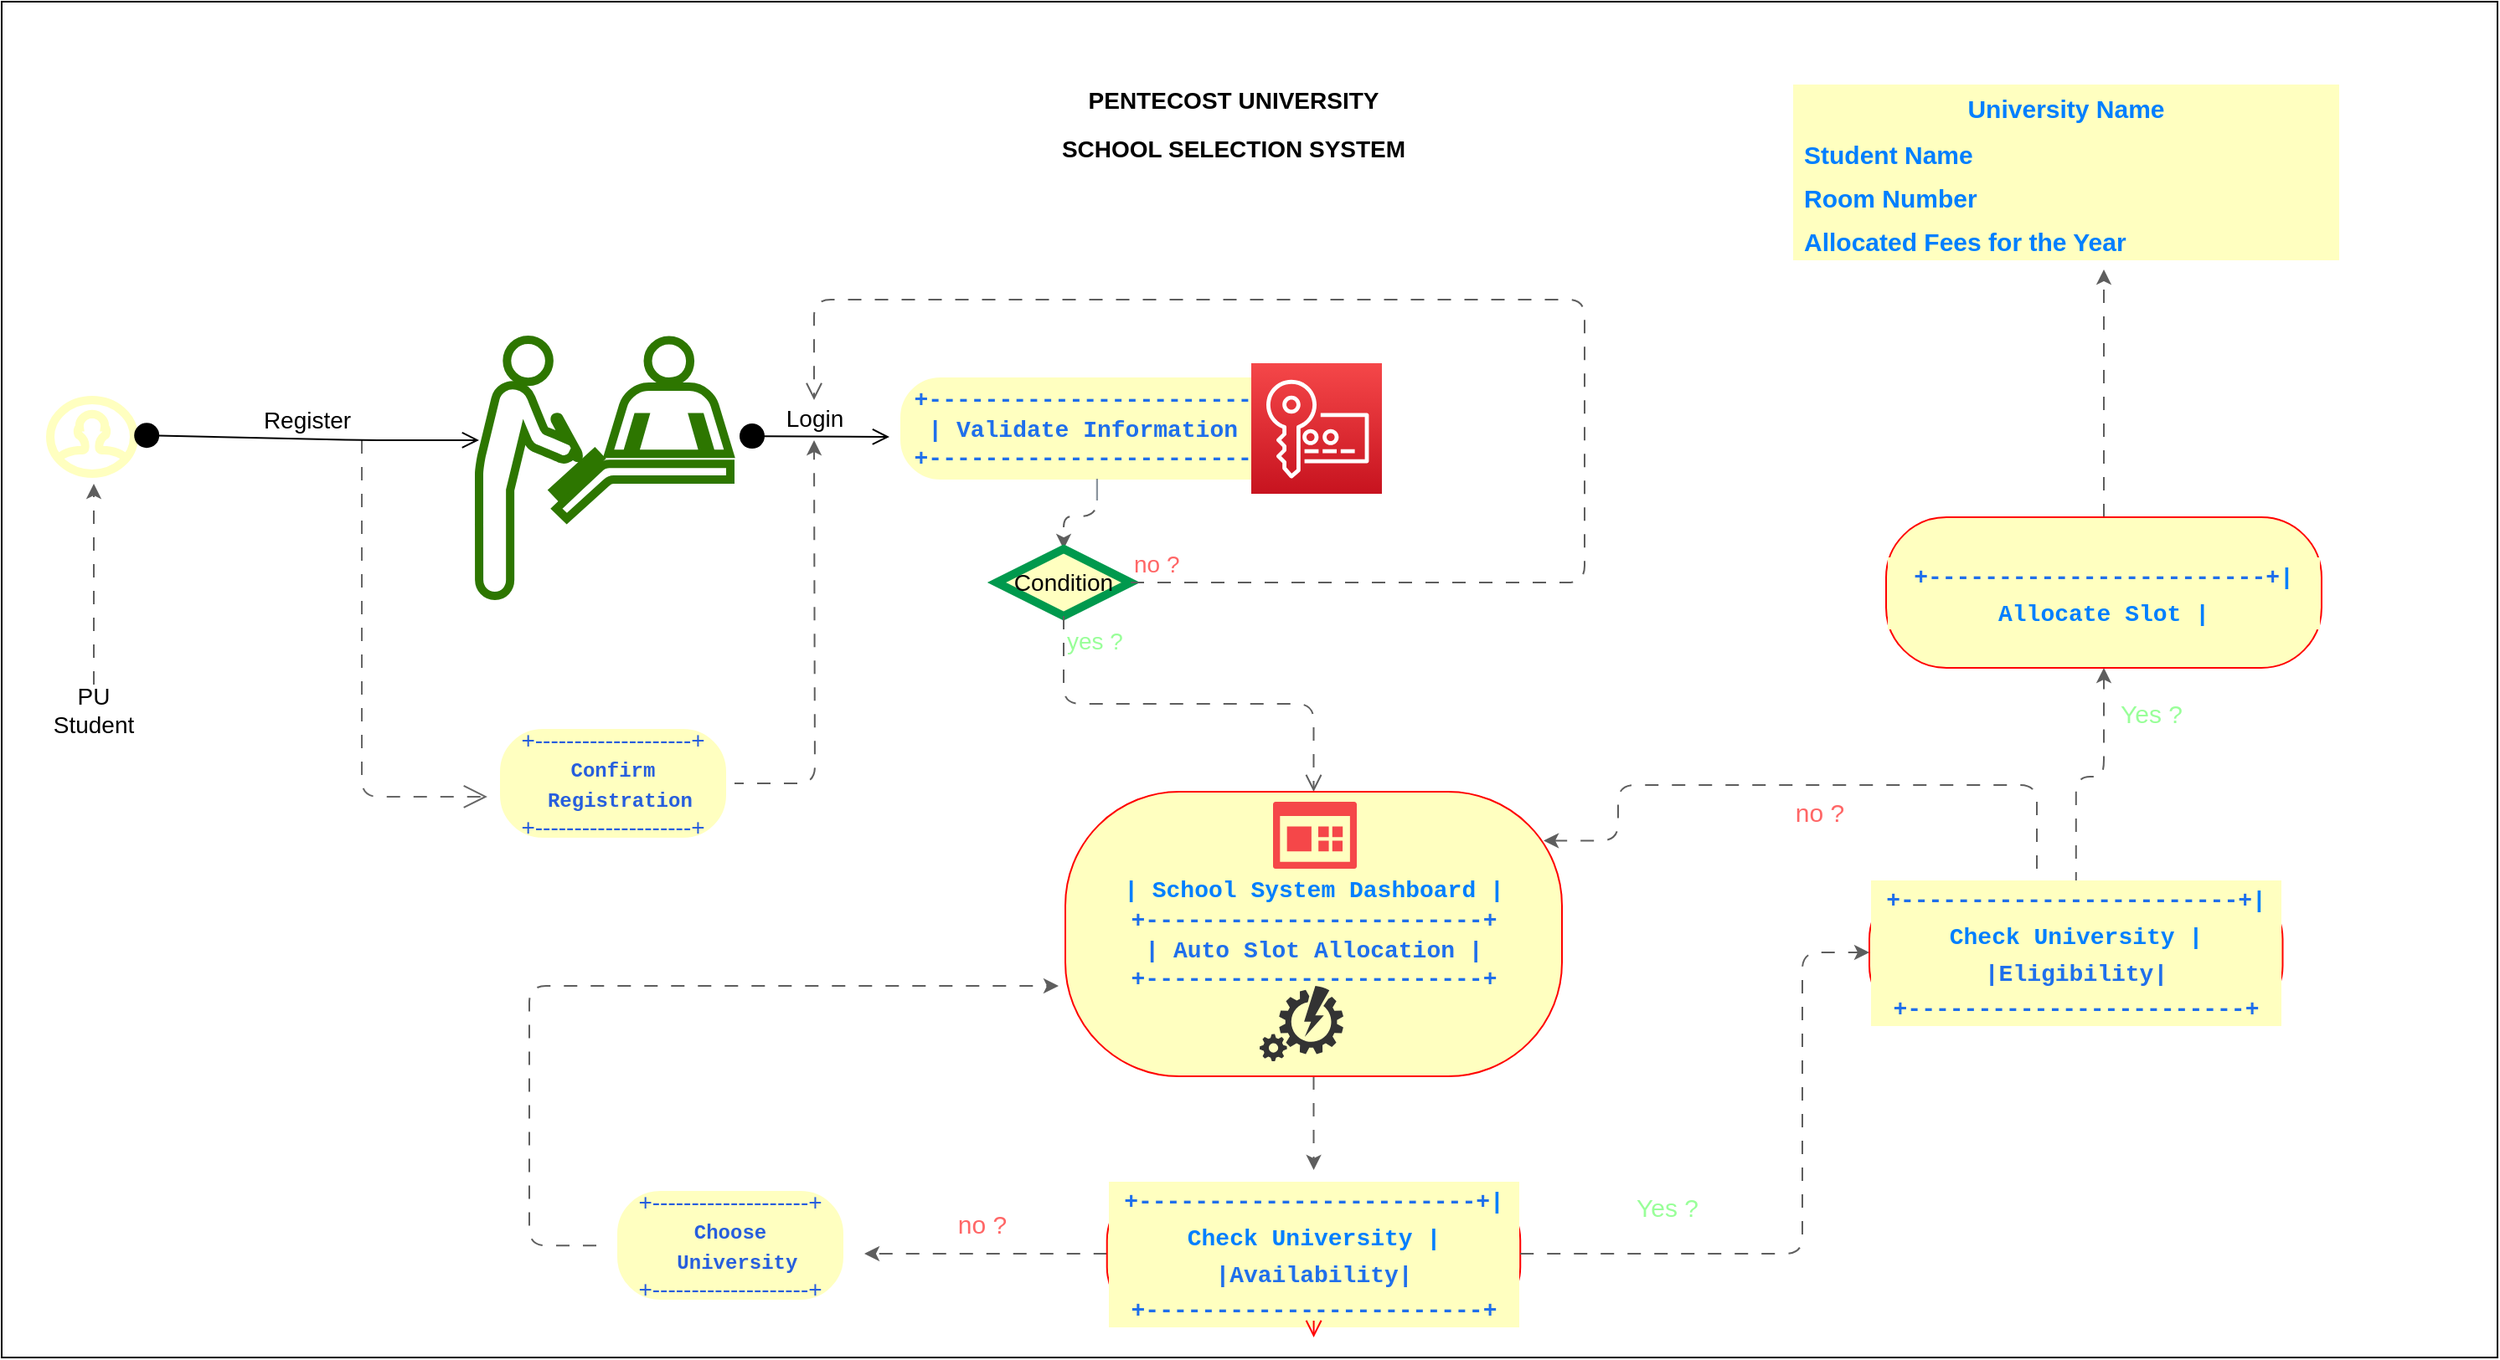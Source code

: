 <mxfile>
    <diagram id="sklqcD0-BnL8TySdGc_m" name="Page-1">
        <mxGraphModel dx="1386" dy="733" grid="1" gridSize="10" guides="1" tooltips="1" connect="1" arrows="1" fold="1" page="1" pageScale="1" pageWidth="1920" pageHeight="1200" math="0" shadow="0">
            <root>
                <mxCell id="0"/>
                <mxCell id="1" style="" parent="0"/>
                <mxCell id="49" value="" style="endArrow=open;endFill=1;endSize=12;html=1;strokeColor=#666666;fontSize=12;fontColor=#275edd;dashed=1;dashPattern=8 8;entryX=-0.036;entryY=0.614;entryDx=0;entryDy=0;entryPerimeter=0;" parent="1" target="43" edge="1">
                    <mxGeometry width="160" relative="1" as="geometry">
                        <mxPoint x="435" y="412" as="sourcePoint"/>
                        <mxPoint x="435" y="582" as="targetPoint"/>
                        <Array as="points">
                            <mxPoint x="435" y="532"/>
                            <mxPoint x="435" y="625"/>
                        </Array>
                    </mxGeometry>
                </mxCell>
                <mxCell id="2" value="" style="html=1;verticalLabelPosition=bottom;align=center;labelBackgroundColor=#ffffff;verticalAlign=top;strokeWidth=5;strokeColor=#FFFFC0;shadow=0;dashed=0;shape=mxgraph.ios7.icons.user;" parent="1" vertex="1">
                    <mxGeometry x="249" y="388" width="50" height="44" as="geometry"/>
                </mxCell>
                <mxCell id="dS1X3YJwwDeshKh_qRhF-102" style="edgeStyle=orthogonalEdgeStyle;html=1;dashed=1;dashPattern=8 8;strokeColor=#5E5E5E;fontSize=15;fontColor=#FF6666;" parent="1" source="7" edge="1">
                    <mxGeometry relative="1" as="geometry">
                        <mxPoint x="275" y="438" as="targetPoint"/>
                    </mxGeometry>
                </mxCell>
                <mxCell id="7" value="PU Student&lt;br&gt;" style="text;html=1;strokeColor=none;fillColor=none;align=center;verticalAlign=middle;whiteSpace=wrap;rounded=0;strokeWidth=5;fontSize=14;" parent="1" vertex="1">
                    <mxGeometry x="245" y="558" width="60" height="30" as="geometry"/>
                </mxCell>
                <mxCell id="8" value="" style="shape=mxgraph.signs.healthcare.registration;html=1;pointerEvents=1;fillColor=none;strokeColor=#2D7600;verticalLabelPosition=bottom;verticalAlign=top;align=center;strokeWidth=5;fontSize=14;fontColor=#ffffff;" parent="1" vertex="1">
                    <mxGeometry x="505" y="352" width="150" height="153" as="geometry"/>
                </mxCell>
                <mxCell id="11" value="Register" style="html=1;verticalAlign=bottom;startArrow=circle;startFill=1;endArrow=open;startSize=6;endSize=8;fontSize=14;entryX=0;entryY=0.392;entryDx=0;entryDy=0;entryPerimeter=0;exitX=0.992;exitY=0.476;exitDx=0;exitDy=0;exitPerimeter=0;" parent="1" source="2" target="8" edge="1">
                    <mxGeometry width="80" relative="1" as="geometry">
                        <mxPoint x="368" y="412" as="sourcePoint"/>
                        <mxPoint x="448" y="412" as="targetPoint"/>
                        <Array as="points">
                            <mxPoint x="435" y="412"/>
                        </Array>
                    </mxGeometry>
                </mxCell>
                <mxCell id="dS1X3YJwwDeshKh_qRhF-88" style="edgeStyle=orthogonalEdgeStyle;html=1;dashed=1;dashPattern=8 8;strokeColor=#5E5E5E;fontSize=15;fontColor=#FF6666;" parent="1" source="15" target="17" edge="1">
                    <mxGeometry relative="1" as="geometry"/>
                </mxCell>
                <mxCell id="15" value="&lt;span style=&quot;box-sizing: border-box; color: rgb(31, 111, 235); font-weight: 700; font-family: SFMono-Regular, Menlo, Monaco, Consolas, &amp;quot;Liberation Mono&amp;quot;, &amp;quot;Courier New&amp;quot;, monospace; text-align: left;&quot; class=&quot;hljs-section&quot;&gt;&lt;br&gt;+------------------------+&lt;/span&gt;&lt;span style=&quot;color: rgb(201, 209, 217); font-family: SFMono-Regular, Menlo, Monaco, Consolas, &amp;quot;Liberation Mono&amp;quot;, &amp;quot;Courier New&amp;quot;, monospace; text-align: left; background-color: rgb(33, 34, 36);&quot;&gt;&lt;br&gt;&lt;/span&gt;&lt;span style=&quot;box-sizing: border-box; font-weight: 700; font-family: SFMono-Regular, Menlo, Monaco, Consolas, &amp;quot;Liberation Mono&amp;quot;, &amp;quot;Courier New&amp;quot;, monospace; text-align: left;&quot; class=&quot;hljs-section&quot;&gt;&lt;font color=&quot;#1f6feb&quot;&gt;|   Validate Information |&lt;br&gt;+------------------------+&lt;/font&gt;&lt;/span&gt;&lt;span style=&quot;color: rgb(201, 209, 217); font-family: SFMono-Regular, Menlo, Monaco, Consolas, &amp;quot;Liberation Mono&amp;quot;, &amp;quot;Courier New&amp;quot;, monospace; text-align: left; background-color: rgb(33, 34, 36);&quot;&gt;&lt;br&gt;&lt;/span&gt;&lt;span style=&quot;box-sizing: border-box; color: rgb(139, 148, 158); font-family: SFMono-Regular, Menlo, Monaco, Consolas, &amp;quot;Liberation Mono&amp;quot;, &amp;quot;Courier New&amp;quot;, monospace; text-align: left;&quot; class=&quot;hljs-code&quot;&gt;          |&lt;/span&gt;" style="rounded=1;whiteSpace=wrap;html=1;arcSize=40;fontColor=#000000;fillColor=#ffffc0;strokeColor=#FFFFFF;strokeWidth=5;fontSize=14;" parent="1" vertex="1">
                    <mxGeometry x="754" y="372" width="240" height="66" as="geometry"/>
                </mxCell>
                <mxCell id="17" value="Condition" style="rhombus;whiteSpace=wrap;html=1;fillColor=#ffffc0;strokeColor=#00994D;strokeWidth=5;fontSize=14;" parent="1" vertex="1">
                    <mxGeometry x="814" y="477" width="80" height="40" as="geometry"/>
                </mxCell>
                <mxCell id="18" value="&lt;font color=&quot;#ff6666&quot;&gt;no ?&lt;/font&gt;" style="edgeStyle=orthogonalEdgeStyle;html=1;align=left;verticalAlign=bottom;endArrow=open;endSize=8;strokeColor=#5E5E5E;fontSize=14;fillColor=#a20025;dashed=1;dashPattern=8 8;" parent="1" source="17" edge="1">
                    <mxGeometry x="-1" relative="1" as="geometry">
                        <mxPoint x="705" y="388" as="targetPoint"/>
                        <Array as="points">
                            <mxPoint x="1165" y="497"/>
                            <mxPoint x="1165" y="328"/>
                            <mxPoint x="705" y="328"/>
                        </Array>
                    </mxGeometry>
                </mxCell>
                <mxCell id="19" value="&lt;font color=&quot;#99ff99&quot;&gt;yes ?&lt;br&gt;&lt;/font&gt;" style="edgeStyle=orthogonalEdgeStyle;html=1;align=left;verticalAlign=top;endArrow=open;endSize=8;strokeColor=#5E5E5E;fontSize=14;dashed=1;dashPattern=8 8;" parent="1" source="17" target="38" edge="1">
                    <mxGeometry x="-1" relative="1" as="geometry">
                        <mxPoint x="854" y="577" as="targetPoint"/>
                    </mxGeometry>
                </mxCell>
                <mxCell id="21" value="Login" style="html=1;verticalAlign=bottom;startArrow=circle;startFill=1;endArrow=open;startSize=6;endSize=8;fontSize=14;" parent="1" edge="1">
                    <mxGeometry width="80" relative="1" as="geometry">
                        <mxPoint x="660" y="409.5" as="sourcePoint"/>
                        <mxPoint x="750" y="410" as="targetPoint"/>
                    </mxGeometry>
                </mxCell>
                <mxCell id="22" value="&lt;span style=&quot;font-size: 14px;&quot;&gt;PENTECOST UNIVERSITY&lt;/span&gt;&lt;br style=&quot;font-size: 14px;&quot;&gt;&lt;span style=&quot;font-size: 14px;&quot;&gt;SCHOOL SELECTION SYSTEM&lt;/span&gt;" style="text;strokeColor=none;fillColor=none;html=1;fontSize=24;fontStyle=1;verticalAlign=middle;align=center;dashed=1;strokeWidth=5;" parent="1" vertex="1">
                    <mxGeometry x="810" y="180" width="290" height="80" as="geometry"/>
                </mxCell>
                <mxCell id="dS1X3YJwwDeshKh_qRhF-64" style="edgeStyle=orthogonalEdgeStyle;html=1;dashed=1;dashPattern=8 8;strokeColor=#5E5E5E;fontSize=18;fontColor=#FFFFFF;" parent="1" source="38" edge="1">
                    <mxGeometry relative="1" as="geometry">
                        <mxPoint x="1003.294" y="848" as="targetPoint"/>
                    </mxGeometry>
                </mxCell>
                <mxCell id="38" value="&lt;span style=&quot;box-sizing: border-box; color: rgb(31, 111, 235); font-weight: 700; font-family: SFMono-Regular, Menlo, Monaco, Consolas, &amp;quot;Liberation Mono&amp;quot;, &amp;quot;Courier New&amp;quot;, monospace; text-align: left;&quot; class=&quot;hljs-section&quot;&gt;&lt;b style=&quot;color: rgb(0, 0, 0);&quot;&gt;&lt;font color=&quot;#007fff&quot;&gt;| School System Dashboard |&lt;br&gt;&lt;/font&gt;&lt;/b&gt;+------------------------+&lt;/span&gt;&lt;span style=&quot;font-family: SFMono-Regular, Menlo, Monaco, Consolas, &amp;quot;Liberation Mono&amp;quot;, &amp;quot;Courier New&amp;quot;, monospace; text-align: left;&quot;&gt;&lt;br&gt;&lt;/span&gt;&lt;span style=&quot;box-sizing: border-box; color: rgb(31, 111, 235); font-weight: 700; font-family: SFMono-Regular, Menlo, Monaco, Consolas, &amp;quot;Liberation Mono&amp;quot;, &amp;quot;Courier New&amp;quot;, monospace; text-align: left;&quot; class=&quot;hljs-section&quot;&gt;| Auto Slot Allocation      |&lt;br&gt;+------------------------+&lt;/span&gt;" style="rounded=1;whiteSpace=wrap;html=1;arcSize=40;fontColor=#000000;fillColor=#FFFFC0;strokeColor=#ff0000;strokeWidth=1;fontSize=14;movable=1;resizable=1;rotatable=1;deletable=1;editable=1;connectable=1;" parent="1" vertex="1">
                    <mxGeometry x="855" y="622" width="296.5" height="170" as="geometry"/>
                </mxCell>
                <mxCell id="52" style="edgeStyle=orthogonalEdgeStyle;html=1;dashed=1;dashPattern=8 8;strokeColor=#5E5E5E;fontSize=12;fontColor=#275edd;" parent="1" source="43" edge="1">
                    <mxGeometry relative="1" as="geometry">
                        <mxPoint x="705" y="412" as="targetPoint"/>
                    </mxGeometry>
                </mxCell>
                <mxCell id="43" value="&lt;font color=&quot;#275edd&quot;&gt;+--------------------+&lt;br&gt;&lt;font style=&quot;font-family: SFMono-Regular, Menlo, Monaco, Consolas, &amp;quot;Liberation Mono&amp;quot;, &amp;quot;Courier New&amp;quot;, monospace; font-weight: 700; text-align: left; font-size: 12px;&quot;&gt;Confirm&lt;br&gt;&amp;nbsp; Registration&lt;/font&gt;&lt;span style=&quot;font-family: SFMono-Regular, Menlo, Monaco, Consolas, &amp;quot;Liberation Mono&amp;quot;, &amp;quot;Courier New&amp;quot;, monospace; font-weight: 700; text-align: left; font-size: 10px;&quot;&gt;&amp;nbsp;&lt;/span&gt;&lt;br&gt;+--------------------+&lt;/font&gt;" style="rounded=1;whiteSpace=wrap;html=1;arcSize=40;fontColor=#000000;fillColor=#ffffc0;strokeColor=#FFFFFF;strokeWidth=5;fontSize=14;" parent="1" vertex="1">
                    <mxGeometry x="515" y="582" width="140" height="70" as="geometry"/>
                </mxCell>
                <mxCell id="dS1X3YJwwDeshKh_qRhF-74" style="edgeStyle=orthogonalEdgeStyle;html=1;dashed=1;dashPattern=8 8;strokeColor=#5E5E5E;fontSize=18;fontColor=#FFFFC0;" parent="1" source="dS1X3YJwwDeshKh_qRhF-65" edge="1">
                    <mxGeometry relative="1" as="geometry">
                        <mxPoint x="735" y="898" as="targetPoint"/>
                    </mxGeometry>
                </mxCell>
                <mxCell id="dS1X3YJwwDeshKh_qRhF-65" value="&lt;span style=&quot;color: rgb(31, 111, 235); font-family: SFMono-Regular, Menlo, Monaco, Consolas, &amp;quot;Liberation Mono&amp;quot;, &amp;quot;Courier New&amp;quot;, monospace; font-size: 14px; font-weight: 700; text-align: left;&quot;&gt;+------------------------+&lt;/span&gt;&lt;span style=&quot;font-size: 14px; background-color: rgb(42, 37, 47); font-family: SFMono-Regular, Menlo, Monaco, Consolas, &amp;quot;Liberation Mono&amp;quot;, &amp;quot;Courier New&amp;quot;, monospace; text-align: left;&quot;&gt;&lt;span style=&quot;background-color: rgb(255, 255, 192);&quot;&gt;&lt;b&gt;&lt;font color=&quot;#007fff&quot;&gt;| Check University |&lt;br&gt;&lt;/font&gt;&lt;/b&gt;&lt;/span&gt;&lt;/span&gt;&lt;span style=&quot;font-size: 14px; box-sizing: border-box; color: rgb(31, 111, 235); font-weight: 700; font-family: SFMono-Regular, Menlo, Monaco, Consolas, &amp;quot;Liberation Mono&amp;quot;, &amp;quot;Courier New&amp;quot;, monospace; text-align: left;&quot; class=&quot;hljs-section&quot;&gt;&lt;span style=&quot;background-color: rgb(255, 255, 192);&quot;&gt;|Availability|&lt;br&gt;+------------------------+&lt;/span&gt;&lt;/span&gt;" style="rounded=1;whiteSpace=wrap;html=1;arcSize=40;fontColor=#000000;fillColor=#ffffc0;strokeColor=#ff0000;labelBackgroundColor=#FFFFC0;strokeWidth=1;fontSize=18;" parent="1" vertex="1">
                    <mxGeometry x="879.87" y="858" width="246.75" height="80" as="geometry"/>
                </mxCell>
                <mxCell id="dS1X3YJwwDeshKh_qRhF-77" style="edgeStyle=orthogonalEdgeStyle;html=1;dashed=1;dashPattern=8 8;strokeColor=#5E5E5E;fontSize=18;fontColor=#FFFFC0;" parent="1" source="dS1X3YJwwDeshKh_qRhF-65" edge="1">
                    <mxGeometry relative="1" as="geometry">
                        <mxPoint x="1335" y="718" as="targetPoint"/>
                        <Array as="points">
                            <mxPoint x="1295" y="898"/>
                            <mxPoint x="1295" y="718"/>
                        </Array>
                    </mxGeometry>
                </mxCell>
                <mxCell id="dS1X3YJwwDeshKh_qRhF-66" value="" style="edgeStyle=orthogonalEdgeStyle;html=1;verticalAlign=bottom;endArrow=open;endSize=8;strokeColor=#ff0000;dashed=1;dashPattern=8 8;fontSize=18;fontColor=#FFFFFF;" parent="1" source="dS1X3YJwwDeshKh_qRhF-65" edge="1">
                    <mxGeometry relative="1" as="geometry">
                        <mxPoint x="1003.25" y="948" as="targetPoint"/>
                    </mxGeometry>
                </mxCell>
                <mxCell id="dS1X3YJwwDeshKh_qRhF-79" value="&lt;font color=&quot;#ff6666&quot; style=&quot;font-size: 15px; font-weight: normal;&quot;&gt;no ?&lt;/font&gt;" style="text;strokeColor=none;fillColor=none;html=1;fontSize=24;fontStyle=1;verticalAlign=middle;align=center;labelBackgroundColor=none;strokeWidth=1;fontColor=#fafaeb;" parent="1" vertex="1">
                    <mxGeometry x="755" y="858" width="100" height="40" as="geometry"/>
                </mxCell>
                <mxCell id="dS1X3YJwwDeshKh_qRhF-82" style="edgeStyle=orthogonalEdgeStyle;html=1;dashed=1;dashPattern=8 8;strokeColor=#5E5E5E;fontSize=15;fontColor=#FF6666;" parent="1" edge="1">
                    <mxGeometry relative="1" as="geometry">
                        <mxPoint x="851" y="738" as="targetPoint"/>
                        <mxPoint x="591" y="893.059" as="sourcePoint"/>
                        <Array as="points">
                            <mxPoint x="535" y="893"/>
                            <mxPoint x="535" y="738"/>
                        </Array>
                    </mxGeometry>
                </mxCell>
                <mxCell id="dS1X3YJwwDeshKh_qRhF-80" value="&lt;font color=&quot;#275edd&quot;&gt;+--------------------+&lt;br&gt;&lt;font style=&quot;font-family: SFMono-Regular, Menlo, Monaco, Consolas, &amp;quot;Liberation Mono&amp;quot;, &amp;quot;Courier New&amp;quot;, monospace; font-weight: 700; text-align: left; font-size: 12px;&quot;&gt;Choose&lt;br&gt;&amp;nbsp; University&lt;/font&gt;&lt;span style=&quot;font-family: SFMono-Regular, Menlo, Monaco, Consolas, &amp;quot;Liberation Mono&amp;quot;, &amp;quot;Courier New&amp;quot;, monospace; font-weight: 700; text-align: left; font-size: 10px;&quot;&gt;&amp;nbsp;&lt;/span&gt;&lt;br&gt;+--------------------+&lt;/font&gt;" style="rounded=1;whiteSpace=wrap;html=1;arcSize=40;fontColor=#000000;fillColor=#ffffc0;strokeColor=#FFFFFF;strokeWidth=5;fontSize=14;" parent="1" vertex="1">
                    <mxGeometry x="585" y="858" width="140" height="70" as="geometry"/>
                </mxCell>
                <mxCell id="dS1X3YJwwDeshKh_qRhF-81" value="&lt;font color=&quot;#99ff99&quot; style=&quot;font-size: 15px; font-weight: normal;&quot;&gt;Yes ?&lt;/font&gt;" style="text;strokeColor=none;fillColor=none;html=1;fontSize=24;fontStyle=1;verticalAlign=middle;align=center;labelBackgroundColor=none;strokeWidth=1;fontColor=#fafaeb;" parent="1" vertex="1">
                    <mxGeometry x="1164" y="848" width="100" height="40" as="geometry"/>
                </mxCell>
                <mxCell id="dS1X3YJwwDeshKh_qRhF-86" value="" style="sketch=0;pointerEvents=1;shadow=0;dashed=0;html=1;strokeColor=none;labelPosition=center;verticalLabelPosition=bottom;verticalAlign=top;align=center;fillColor=#F54749;shape=mxgraph.mscae.intune.dashboard;labelBackgroundColor=none;strokeWidth=1;fontSize=15;fontColor=#FF6666;" parent="1" vertex="1">
                    <mxGeometry x="979" y="628" width="50" height="40" as="geometry"/>
                </mxCell>
                <mxCell id="dS1X3YJwwDeshKh_qRhF-87" value="" style="verticalLabelPosition=bottom;html=1;verticalAlign=top;align=center;strokeColor=none;fillColor=#333333;shape=mxgraph.azure.automation;pointerEvents=1;labelBackgroundColor=none;strokeWidth=1;fontSize=15;fontColor=#FF6666;" parent="1" vertex="1">
                    <mxGeometry x="971" y="738" width="50" height="45" as="geometry"/>
                </mxCell>
                <mxCell id="dS1X3YJwwDeshKh_qRhF-89" value="" style="sketch=0;points=[[0,0,0],[0.25,0,0],[0.5,0,0],[0.75,0,0],[1,0,0],[0,1,0],[0.25,1,0],[0.5,1,0],[0.75,1,0],[1,1,0],[0,0.25,0],[0,0.5,0],[0,0.75,0],[1,0.25,0],[1,0.5,0],[1,0.75,0]];outlineConnect=0;fontColor=#232F3E;gradientColor=#F54749;gradientDirection=north;fillColor=#C7131F;strokeColor=#ffffff;dashed=0;verticalLabelPosition=bottom;verticalAlign=top;align=center;html=1;fontSize=12;fontStyle=0;aspect=fixed;shape=mxgraph.aws4.resourceIcon;resIcon=mxgraph.aws4.key_management_service;labelBackgroundColor=none;strokeWidth=1;" parent="1" vertex="1">
                    <mxGeometry x="966" y="366" width="78" height="78" as="geometry"/>
                </mxCell>
                <mxCell id="dS1X3YJwwDeshKh_qRhF-97" value="" style="edgeStyle=orthogonalEdgeStyle;html=1;dashed=1;dashPattern=8 8;strokeColor=#5E5E5E;fontSize=15;fontColor=#FF6666;" parent="1" source="dS1X3YJwwDeshKh_qRhF-91" target="dS1X3YJwwDeshKh_qRhF-96" edge="1">
                    <mxGeometry relative="1" as="geometry"/>
                </mxCell>
                <mxCell id="dS1X3YJwwDeshKh_qRhF-100" style="edgeStyle=orthogonalEdgeStyle;html=1;dashed=1;dashPattern=8 8;strokeColor=#5E5E5E;fontSize=15;fontColor=#FF6666;entryX=0.963;entryY=0.172;entryDx=0;entryDy=0;entryPerimeter=0;" parent="1" target="38" edge="1">
                    <mxGeometry relative="1" as="geometry">
                        <mxPoint x="1185" y="628" as="targetPoint"/>
                        <mxPoint x="1435" y="668" as="sourcePoint"/>
                        <Array as="points">
                            <mxPoint x="1435" y="618"/>
                            <mxPoint x="1185" y="618"/>
                            <mxPoint x="1185" y="651"/>
                        </Array>
                    </mxGeometry>
                </mxCell>
                <mxCell id="dS1X3YJwwDeshKh_qRhF-91" value="&lt;span style=&quot;color: rgb(31, 111, 235); font-family: SFMono-Regular, Menlo, Monaco, Consolas, &amp;quot;Liberation Mono&amp;quot;, &amp;quot;Courier New&amp;quot;, monospace; font-size: 14px; font-weight: 700; text-align: left;&quot;&gt;+------------------------+&lt;/span&gt;&lt;span style=&quot;font-size: 14px; background-color: rgb(42, 37, 47); font-family: SFMono-Regular, Menlo, Monaco, Consolas, &amp;quot;Liberation Mono&amp;quot;, &amp;quot;Courier New&amp;quot;, monospace; text-align: left;&quot;&gt;&lt;span style=&quot;background-color: rgb(255, 255, 192);&quot;&gt;&lt;b&gt;&lt;font color=&quot;#007fff&quot;&gt;| Check University |&lt;br&gt;&lt;/font&gt;&lt;/b&gt;&lt;/span&gt;&lt;/span&gt;&lt;span style=&quot;font-size: 14px; box-sizing: border-box; color: rgb(31, 111, 235); font-weight: 700; font-family: SFMono-Regular, Menlo, Monaco, Consolas, &amp;quot;Liberation Mono&amp;quot;, &amp;quot;Courier New&amp;quot;, monospace; text-align: left;&quot; class=&quot;hljs-section&quot;&gt;&lt;span style=&quot;background-color: rgb(255, 255, 192);&quot;&gt;|Eligibility|&lt;br&gt;+------------------------+&lt;/span&gt;&lt;/span&gt;" style="rounded=1;whiteSpace=wrap;html=1;arcSize=40;fontColor=#000000;fillColor=#ffffc0;strokeColor=#ff0000;labelBackgroundColor=#FFFFC0;strokeWidth=1;fontSize=18;" parent="1" vertex="1">
                    <mxGeometry x="1335" y="678" width="246.75" height="80" as="geometry"/>
                </mxCell>
                <mxCell id="dS1X3YJwwDeshKh_qRhF-107" style="edgeStyle=orthogonalEdgeStyle;html=1;dashed=1;dashPattern=8 8;strokeColor=#5E5E5E;fontSize=15;fontColor=#FF6666;" parent="1" source="dS1X3YJwwDeshKh_qRhF-96" edge="1">
                    <mxGeometry relative="1" as="geometry">
                        <mxPoint x="1475" y="310" as="targetPoint"/>
                    </mxGeometry>
                </mxCell>
                <mxCell id="dS1X3YJwwDeshKh_qRhF-96" value="&lt;span style=&quot;color: rgb(31, 111, 235); font-family: SFMono-Regular, Menlo, Monaco, Consolas, &amp;quot;Liberation Mono&amp;quot;, &amp;quot;Courier New&amp;quot;, monospace; font-size: 14px; font-weight: 700; text-align: left;&quot;&gt;+------------------------+&lt;/span&gt;&lt;span style=&quot;font-size: 14px; background-color: rgb(42, 37, 47); font-family: SFMono-Regular, Menlo, Monaco, Consolas, &amp;quot;Liberation Mono&amp;quot;, &amp;quot;Courier New&amp;quot;, monospace; text-align: left;&quot;&gt;&lt;span style=&quot;background-color: rgb(255, 255, 192);&quot;&gt;&lt;b&gt;&lt;font color=&quot;#007fff&quot;&gt;| Allocate Slot |&lt;br&gt;&lt;/font&gt;&lt;/b&gt;&lt;/span&gt;&lt;/span&gt;" style="whiteSpace=wrap;html=1;fontSize=18;fillColor=#ffffc0;strokeColor=#ff0000;fontColor=#000000;rounded=1;arcSize=40;labelBackgroundColor=#FFFFC0;strokeWidth=1;" parent="1" vertex="1">
                    <mxGeometry x="1345" y="458" width="259.99" height="90" as="geometry"/>
                </mxCell>
                <mxCell id="dS1X3YJwwDeshKh_qRhF-98" value="&lt;font color=&quot;#99ff99&quot; style=&quot;font-size: 15px; font-weight: normal;&quot;&gt;Yes ?&lt;/font&gt;" style="text;strokeColor=none;fillColor=none;html=1;fontSize=24;fontStyle=1;verticalAlign=middle;align=center;labelBackgroundColor=none;strokeWidth=1;fontColor=#fafaeb;" parent="1" vertex="1">
                    <mxGeometry x="1475" y="553" width="56.75" height="40" as="geometry"/>
                </mxCell>
                <mxCell id="dS1X3YJwwDeshKh_qRhF-101" value="&lt;font color=&quot;#ff6666&quot; style=&quot;font-size: 15px; font-weight: normal;&quot;&gt;no ?&lt;/font&gt;" style="text;strokeColor=none;fillColor=none;html=1;fontSize=24;fontStyle=1;verticalAlign=middle;align=center;labelBackgroundColor=none;strokeWidth=1;fontColor=#fafaeb;" parent="1" vertex="1">
                    <mxGeometry x="1255" y="612" width="100" height="40" as="geometry"/>
                </mxCell>
                <mxCell id="dS1X3YJwwDeshKh_qRhF-103" value="University Name" style="swimlane;fontStyle=1;childLayout=stackLayout;horizontal=1;startSize=26;fillColor=#FFFFC0;horizontalStack=0;resizeParent=1;resizeParentMax=0;resizeLast=0;collapsible=1;marginBottom=0;labelBackgroundColor=none;strokeColor=#FFFFC0;strokeWidth=1;fontSize=15;fontColor=#007FFF;" parent="1" vertex="1">
                    <mxGeometry x="1290" y="200" width="325" height="104" as="geometry"/>
                </mxCell>
                <mxCell id="dS1X3YJwwDeshKh_qRhF-104" value="Student Name" style="text;strokeColor=none;fillColor=#FFFFC0;align=left;verticalAlign=top;spacingLeft=4;spacingRight=4;overflow=hidden;rotatable=0;points=[[0,0.5],[1,0.5]];portConstraint=eastwest;labelBackgroundColor=none;strokeWidth=1;fontSize=15;fontColor=#007FFF;fontStyle=1" parent="dS1X3YJwwDeshKh_qRhF-103" vertex="1">
                    <mxGeometry y="26" width="325" height="26" as="geometry"/>
                </mxCell>
                <mxCell id="dS1X3YJwwDeshKh_qRhF-105" value="Room Number" style="text;strokeColor=none;fillColor=#FFFFC0;align=left;verticalAlign=top;spacingLeft=4;spacingRight=4;overflow=hidden;rotatable=0;points=[[0,0.5],[1,0.5]];portConstraint=eastwest;labelBackgroundColor=none;strokeWidth=1;fontSize=15;fontColor=#007FFF;fontStyle=1" parent="dS1X3YJwwDeshKh_qRhF-103" vertex="1">
                    <mxGeometry y="52" width="325" height="26" as="geometry"/>
                </mxCell>
                <mxCell id="dS1X3YJwwDeshKh_qRhF-106" value="Allocated Fees for the Year" style="text;strokeColor=none;fillColor=#FFFFC0;align=left;verticalAlign=top;spacingLeft=4;spacingRight=4;overflow=hidden;rotatable=0;points=[[0,0.5],[1,0.5]];portConstraint=eastwest;labelBackgroundColor=none;strokeWidth=1;fontSize=15;fontColor=#007FFF;fontStyle=1" parent="dS1X3YJwwDeshKh_qRhF-103" vertex="1">
                    <mxGeometry y="78" width="325" height="26" as="geometry"/>
                </mxCell>
                <mxCell id="54" value="" style="rounded=0;whiteSpace=wrap;html=1;strokeColor=default;fillColor=none;" parent="1" vertex="1">
                    <mxGeometry x="220" y="150" width="1490" height="810" as="geometry"/>
                </mxCell>
            </root>
        </mxGraphModel>
    </diagram>
    <diagram id="nlHrhqEZXHElEwFSsJ6O" name="Page-2">
        <mxGraphModel dx="1081" dy="733" grid="1" gridSize="10" guides="1" tooltips="1" connect="1" arrows="1" fold="1" page="1" pageScale="1" pageWidth="1920" pageHeight="1200" math="0" shadow="0">
            <root>
                <mxCell id="0"/>
                <mxCell id="1" parent="0"/>
                <mxCell id="2LE40x0W0pQmanTA2nhJ-12" value="Class SCHOOL_SYSTEM" style="swimlane;whiteSpace=wrap;html=1;labelBackgroundColor=none;strokeColor=#005700;strokeWidth=1;fontSize=15;fontColor=#ffffff;fillColor=#008a00;align=left;movable=1;resizable=1;rotatable=1;deletable=1;editable=1;connectable=1;" parent="1" vertex="1">
                    <mxGeometry x="80" y="110" width="460" height="170" as="geometry"/>
                </mxCell>
                <mxCell id="2LE40x0W0pQmanTA2nhJ-14" value="&lt;span style=&quot;box-sizing: border-box; font-family: SFMono-Regular, Menlo, Monaco, Consolas, &amp;quot;Liberation Mono&amp;quot;, &amp;quot;Courier New&amp;quot;, monospace; font-size: 14px;&quot; class=&quot;hljs-code&quot;&gt;+-------------------------------------+&lt;/span&gt;&lt;span style=&quot;font-family: SFMono-Regular, Menlo, Monaco, Consolas, &amp;quot;Liberation Mono&amp;quot;, &amp;quot;Courier New&amp;quot;, monospace; font-size: 14px;&quot;&gt;&lt;br&gt;&lt;/span&gt;&lt;span style=&quot;font-family: SFMono-Regular, Menlo, Monaco, Consolas, &amp;quot;Liberation Mono&amp;quot;, &amp;quot;Courier New&amp;quot;, monospace; font-size: 14px;&quot;&gt;| - universities: University[]         |&lt;br&gt;&lt;/span&gt;&lt;span style=&quot;box-sizing: border-box; font-family: SFMono-Regular, Menlo, Monaco, Consolas, &amp;quot;Liberation Mono&amp;quot;, &amp;quot;Courier New&amp;quot;, monospace; font-size: 14px;&quot; class=&quot;hljs-code&quot;&gt;+-------------------------------------+&lt;/span&gt;&lt;span style=&quot;font-family: SFMono-Regular, Menlo, Monaco, Consolas, &amp;quot;Liberation Mono&amp;quot;, &amp;quot;Courier New&amp;quot;, monospace; font-size: 14px;&quot;&gt;&lt;br&gt;| + addUniversity(university: University): void |&lt;br&gt;| + removeUniversity(university: University): void |&lt;br&gt;&lt;/span&gt;&lt;span style=&quot;box-sizing: border-box; font-family: SFMono-Regular, Menlo, Monaco, Consolas, &amp;quot;Liberation Mono&amp;quot;, &amp;quot;Courier New&amp;quot;, monospace; font-size: 14px;&quot; class=&quot;hljs-section&quot;&gt;&lt;font color=&quot;#1f6feb&quot;&gt;&lt;b&gt;| + allocateSlot(student: Student): void |&lt;br&gt;+-------------------------------------+&lt;/b&gt;&lt;/font&gt;&lt;/span&gt;" style="text;html=1;align=left;verticalAlign=middle;resizable=1;points=[];autosize=1;strokeColor=none;fillColor=none;fontSize=15;fontColor=#FFFFFF;movable=1;rotatable=1;deletable=1;editable=1;connectable=1;" parent="2LE40x0W0pQmanTA2nhJ-12" vertex="1">
                    <mxGeometry y="10" width="460" height="150" as="geometry"/>
                </mxCell>
                <mxCell id="2LE40x0W0pQmanTA2nhJ-17" value="&lt;span style=&quot;border-color: rgb(0, 0, 0); font-style: normal; font-variant-ligatures: normal; font-variant-caps: normal; font-weight: 700; letter-spacing: normal; orphans: 2; text-align: left; text-indent: 0px; text-transform: none; widows: 2; word-spacing: 0px; -webkit-text-stroke-width: 0px; text-decoration-thickness: initial; text-decoration-style: initial; text-decoration-color: initial; box-sizing: border-box; color: rgb(31, 111, 235); font-family: SFMono-Regular, Menlo, Monaco, Consolas, &amp;quot;Liberation Mono&amp;quot;, &amp;quot;Courier New&amp;quot;, monospace; font-size: 14px;&quot; class=&quot;hljs-section&quot;&gt;+-------------------------------------+&lt;/span&gt;&lt;span style=&quot;border-color: rgb(0, 0, 0); font-style: normal; font-variant-ligatures: normal; font-variant-caps: normal; letter-spacing: normal; orphans: 2; text-align: left; text-indent: 0px; text-transform: none; widows: 2; word-spacing: 0px; -webkit-text-stroke-width: 0px; text-decoration-thickness: initial; text-decoration-style: initial; text-decoration-color: initial; color: rgb(201, 209, 217); font-family: SFMono-Regular, Menlo, Monaco, Consolas, &amp;quot;Liberation Mono&amp;quot;, &amp;quot;Courier New&amp;quot;, monospace; font-size: 14px; font-weight: 400; float: none; display: inline !important;&quot;&gt;&lt;br style=&quot;border-color: rgb(0, 0, 0);&quot;&gt;| - name: String |&lt;br style=&quot;border-color: rgb(0, 0, 0);&quot;&gt;| - grade: char |&lt;br style=&quot;border-color: rgb(0, 0, 0);&quot;&gt;| - capacity: int |&lt;br style=&quot;border-color: rgb(0, 0, 0);&quot;&gt;| - slotsFilled: int |&lt;br style=&quot;border-color: rgb(0, 0, 0);&quot;&gt;| - students: Student[] |&lt;br style=&quot;border-color: rgb(0, 0, 0);&quot;&gt;&lt;/span&gt;&lt;span style=&quot;border-color: rgb(0, 0, 0); font-style: normal; font-variant-ligatures: normal; font-variant-caps: normal; letter-spacing: normal; orphans: 2; text-align: left; text-indent: 0px; text-transform: none; widows: 2; word-spacing: 0px; -webkit-text-stroke-width: 0px; text-decoration-thickness: initial; text-decoration-style: initial; text-decoration-color: initial; box-sizing: border-box; color: rgb(139, 148, 158); font-family: SFMono-Regular, Menlo, Monaco, Consolas, &amp;quot;Liberation Mono&amp;quot;, &amp;quot;Courier New&amp;quot;, monospace; font-size: 14px; font-weight: 400;&quot; class=&quot;hljs-code&quot;&gt;+-------------------------------------+&lt;/span&gt;&lt;span style=&quot;border-color: rgb(0, 0, 0); font-style: normal; font-variant-ligatures: normal; font-variant-caps: normal; letter-spacing: normal; orphans: 2; text-align: left; text-indent: 0px; text-transform: none; widows: 2; word-spacing: 0px; -webkit-text-stroke-width: 0px; text-decoration-thickness: initial; text-decoration-style: initial; text-decoration-color: initial; color: rgb(201, 209, 217); font-family: SFMono-Regular, Menlo, Monaco, Consolas, &amp;quot;Liberation Mono&amp;quot;, &amp;quot;Courier New&amp;quot;, monospace; font-size: 14px; font-weight: 400; float: none; display: inline !important;&quot;&gt;&lt;br style=&quot;border-color: rgb(0, 0, 0);&quot;&gt;| + University(name: String, grade: char, capacity: int) |&lt;br style=&quot;border-color: rgb(0, 0, 0);&quot;&gt;| + getName(): String |&lt;br style=&quot;border-color: rgb(0, 0, 0);&quot;&gt;| + getGrade(): char |&lt;br style=&quot;border-color: rgb(0, 0, 0);&quot;&gt;| + getCapacity(): int |&lt;br style=&quot;border-color: rgb(0, 0, 0);&quot;&gt;| + getSlotsFilled(): int |&lt;br style=&quot;border-color: rgb(0, 0, 0);&quot;&gt;| + addStudent(student: Student): void |&lt;br style=&quot;border-color: rgb(0, 0, 0);&quot;&gt;| + removeStudent(student: Student): void |&lt;br style=&quot;border-color: rgb(0, 0, 0);&quot;&gt;&lt;/span&gt;&lt;span style=&quot;border-color: rgb(0, 0, 0); font-style: normal; font-variant-ligatures: normal; font-variant-caps: normal; font-weight: 700; letter-spacing: normal; orphans: 2; text-align: left; text-indent: 0px; text-transform: none; widows: 2; word-spacing: 0px; -webkit-text-stroke-width: 0px; text-decoration-thickness: initial; text-decoration-style: initial; text-decoration-color: initial; box-sizing: border-box; font-family: SFMono-Regular, Menlo, Monaco, Consolas, &amp;quot;Liberation Mono&amp;quot;, &amp;quot;Courier New&amp;quot;, monospace; font-size: 14px;&quot; class=&quot;hljs-section&quot;&gt;&lt;font color=&quot;#1f6feb&quot;&gt;| + isSlotAvailable(): boolean |&lt;br style=&quot;border-color: rgb(0, 0, 0);&quot;&gt;+-------------------------------------+&lt;/font&gt;&lt;/span&gt;" style="text;whiteSpace=wrap;html=1;fontSize=15;fontColor=#FFFFC0;" parent="1" vertex="1">
                    <mxGeometry x="80" y="490" width="520" height="320" as="geometry"/>
                </mxCell>
                <mxCell id="2LE40x0W0pQmanTA2nhJ-18" value="Class SCHOOL_SYSTEM" style="swimlane;whiteSpace=wrap;html=1;labelBackgroundColor=none;strokeColor=#005700;strokeWidth=1;fontSize=15;fontColor=#ffffff;fillColor=#008a00;align=left;" parent="1" vertex="1">
                    <mxGeometry x="80" y="460" width="500" height="360" as="geometry"/>
                </mxCell>
                <mxCell id="2LE40x0W0pQmanTA2nhJ-21" value="Class STUDENT" style="swimlane;whiteSpace=wrap;html=1;labelBackgroundColor=none;strokeColor=#005700;strokeWidth=1;fontSize=15;fontColor=#ffffff;fillColor=#008a00;align=left;movable=1;resizable=1;rotatable=1;deletable=1;editable=1;connectable=1;" parent="1" vertex="1">
                    <mxGeometry x="835" y="110" width="530" height="280" as="geometry"/>
                </mxCell>
                <mxCell id="2LE40x0W0pQmanTA2nhJ-20" value="&lt;span style=&quot;box-sizing: border-box; color: rgb(139, 148, 158); font-family: SFMono-Regular, Menlo, Monaco, Consolas, &amp;quot;Liberation Mono&amp;quot;, &amp;quot;Courier New&amp;quot;, monospace; font-size: 14px; font-style: normal; font-variant-ligatures: normal; font-variant-caps: normal; font-weight: 400; letter-spacing: normal; orphans: 2; text-align: left; text-indent: 0px; text-transform: none; widows: 2; word-spacing: 0px; -webkit-text-stroke-width: 0px; text-decoration-thickness: initial; text-decoration-style: initial; text-decoration-color: initial;&quot; class=&quot;hljs-code&quot;&gt;&lt;br class=&quot;Apple-interchange-newline&quot;&gt;+-------------------------------------+&lt;/span&gt;&lt;span style=&quot;color: rgb(201, 209, 217); font-family: SFMono-Regular, Menlo, Monaco, Consolas, &amp;quot;Liberation Mono&amp;quot;, &amp;quot;Courier New&amp;quot;, monospace; font-size: 14px; font-style: normal; font-variant-ligatures: normal; font-variant-caps: normal; font-weight: 400; letter-spacing: normal; orphans: 2; text-align: left; text-indent: 0px; text-transform: none; widows: 2; word-spacing: 0px; -webkit-text-stroke-width: 0px; text-decoration-thickness: initial; text-decoration-style: initial; text-decoration-color: initial; float: none; display: inline !important;&quot;&gt;&lt;br&gt;&lt;/span&gt;&lt;span style=&quot;box-sizing: border-box; color: rgb(31, 111, 235); font-weight: 700; font-family: SFMono-Regular, Menlo, Monaco, Consolas, &amp;quot;Liberation Mono&amp;quot;, &amp;quot;Courier New&amp;quot;, monospace; font-size: 14px; font-style: normal; font-variant-ligatures: normal; font-variant-caps: normal; letter-spacing: normal; orphans: 2; text-align: left; text-indent: 0px; text-transform: none; widows: 2; word-spacing: 0px; -webkit-text-stroke-width: 0px; text-decoration-thickness: initial; text-decoration-style: initial; text-decoration-color: initial;&quot; class=&quot;hljs-section&quot;&gt;|              Student                |&lt;br&gt;+-------------------------------------+&lt;/span&gt;&lt;span style=&quot;color: rgb(201, 209, 217); font-family: SFMono-Regular, Menlo, Monaco, Consolas, &amp;quot;Liberation Mono&amp;quot;, &amp;quot;Courier New&amp;quot;, monospace; font-size: 14px; font-style: normal; font-variant-ligatures: normal; font-variant-caps: normal; font-weight: 400; letter-spacing: normal; orphans: 2; text-align: left; text-indent: 0px; text-transform: none; widows: 2; word-spacing: 0px; -webkit-text-stroke-width: 0px; text-decoration-thickness: initial; text-decoration-style: initial; text-decoration-color: initial; float: none; display: inline !important;&quot;&gt;&lt;br&gt;| - name: String                      |&lt;br&gt;| - academicResults: AcademicResult[]  |&lt;br&gt;&lt;/span&gt;&lt;span style=&quot;box-sizing: border-box; color: rgb(31, 111, 235); font-weight: 700; font-family: SFMono-Regular, Menlo, Monaco, Consolas, &amp;quot;Liberation Mono&amp;quot;, &amp;quot;Courier New&amp;quot;, monospace; font-size: 14px; font-style: normal; font-variant-ligatures: normal; font-variant-caps: normal; letter-spacing: normal; orphans: 2; text-align: left; text-indent: 0px; text-transform: none; widows: 2; word-spacing: 0px; -webkit-text-stroke-width: 0px; text-decoration-thickness: initial; text-decoration-style: initial; text-decoration-color: initial;&quot; class=&quot;hljs-section&quot;&gt;| - program: String                    |&lt;br&gt;+-------------------------------------+&lt;/span&gt;&lt;span style=&quot;color: rgb(201, 209, 217); font-family: SFMono-Regular, Menlo, Monaco, Consolas, &amp;quot;Liberation Mono&amp;quot;, &amp;quot;Courier New&amp;quot;, monospace; font-size: 14px; font-style: normal; font-variant-ligatures: normal; font-variant-caps: normal; font-weight: 400; letter-spacing: normal; orphans: 2; text-align: left; text-indent: 0px; text-transform: none; widows: 2; word-spacing: 0px; -webkit-text-stroke-width: 0px; text-decoration-thickness: initial; text-decoration-style: initial; text-decoration-color: initial; float: none; display: inline !important;&quot;&gt;&lt;br&gt;| + Student(name: String, program: String) |&lt;br&gt;| + getName(): String                  |&lt;br&gt;| + getAcademicResults(): AcademicResult[] |&lt;br&gt;| + getProgram(): String               |&lt;br&gt;&lt;/span&gt;&lt;span style=&quot;box-sizing: border-box; color: rgb(31, 111, 235); font-weight: 700; font-family: SFMono-Regular, Menlo, Monaco, Consolas, &amp;quot;Liberation Mono&amp;quot;, &amp;quot;Courier New&amp;quot;, monospace; font-size: 14px; font-style: normal; font-variant-ligatures: normal; font-variant-caps: normal; letter-spacing: normal; orphans: 2; text-align: left; text-indent: 0px; text-transform: none; widows: 2; word-spacing: 0px; -webkit-text-stroke-width: 0px; text-decoration-thickness: initial; text-decoration-style: initial; text-decoration-color: initial;&quot; class=&quot;hljs-section&quot;&gt;| + addAcademicResult(result: AcademicResult): void |&lt;br&gt;+-------------------------------------+&lt;/span&gt;" style="text;whiteSpace=wrap;html=1;fontSize=15;fontColor=#1F6FEB;" parent="2LE40x0W0pQmanTA2nhJ-21" vertex="1">
                    <mxGeometry width="480" height="290" as="geometry"/>
                </mxCell>
                <mxCell id="2LE40x0W0pQmanTA2nhJ-23" value="" style="swimlane;whiteSpace=wrap;html=1;labelBackgroundColor=none;strokeColor=#005700;strokeWidth=1;fontSize=15;fontColor=#ffffff;fillColor=#008a00;align=left;movable=1;resizable=1;rotatable=1;deletable=1;editable=1;connectable=1;" parent="1" vertex="1">
                    <mxGeometry x="820" y="460" width="530" height="280" as="geometry"/>
                </mxCell>
                <mxCell id="2LE40x0W0pQmanTA2nhJ-25" value="&lt;span style=&quot;border-color: rgb(0, 0, 0); font-style: normal; font-variant-ligatures: normal; font-variant-caps: normal; letter-spacing: normal; orphans: 2; text-align: left; text-indent: 0px; text-transform: none; widows: 2; word-spacing: 0px; -webkit-text-stroke-width: 0px; text-decoration-thickness: initial; text-decoration-style: initial; text-decoration-color: initial; box-sizing: border-box; color: rgb(139, 148, 158); font-family: SFMono-Regular, Menlo, Monaco, Consolas, &amp;quot;Liberation Mono&amp;quot;, &amp;quot;Courier New&amp;quot;, monospace; font-size: 14px; font-weight: 400;&quot; class=&quot;hljs-code&quot;&gt;&lt;br style=&quot;border-color: rgb(0, 0, 0);&quot; class=&quot;Apple-interchange-newline&quot;&gt;+-------------------------------------+&lt;/span&gt;&lt;span style=&quot;border-color: rgb(0, 0, 0); font-style: normal; font-variant-ligatures: normal; font-variant-caps: normal; letter-spacing: normal; orphans: 2; text-align: left; text-indent: 0px; text-transform: none; widows: 2; word-spacing: 0px; -webkit-text-stroke-width: 0px; text-decoration-thickness: initial; text-decoration-style: initial; text-decoration-color: initial; color: rgb(201, 209, 217); font-family: SFMono-Regular, Menlo, Monaco, Consolas, &amp;quot;Liberation Mono&amp;quot;, &amp;quot;Courier New&amp;quot;, monospace; font-size: 14px; font-weight: 400; float: none; display: inline !important;&quot;&gt;&lt;br style=&quot;border-color: rgb(0, 0, 0);&quot;&gt;&lt;/span&gt;&lt;span style=&quot;border-color: rgb(0, 0, 0); font-style: normal; font-variant-ligatures: normal; font-variant-caps: normal; font-weight: 700; letter-spacing: normal; orphans: 2; text-align: left; text-indent: 0px; text-transform: none; widows: 2; word-spacing: 0px; -webkit-text-stroke-width: 0px; text-decoration-thickness: initial; text-decoration-style: initial; text-decoration-color: initial; box-sizing: border-box; color: rgb(31, 111, 235); font-family: SFMono-Regular, Menlo, Monaco, Consolas, &amp;quot;Liberation Mono&amp;quot;, &amp;quot;Courier New&amp;quot;, monospace; font-size: 14px;&quot; class=&quot;hljs-section&quot;&gt;| AcademicResult |&lt;br style=&quot;border-color: rgb(0, 0, 0);&quot;&gt;+-------------------------------------+&lt;/span&gt;&lt;span style=&quot;border-color: rgb(0, 0, 0); font-style: normal; font-variant-ligatures: normal; font-variant-caps: normal; letter-spacing: normal; orphans: 2; text-align: left; text-indent: 0px; text-transform: none; widows: 2; word-spacing: 0px; -webkit-text-stroke-width: 0px; text-decoration-thickness: initial; text-decoration-style: initial; text-decoration-color: initial; color: rgb(201, 209, 217); font-family: SFMono-Regular, Menlo, Monaco, Consolas, &amp;quot;Liberation Mono&amp;quot;, &amp;quot;Courier New&amp;quot;, monospace; font-size: 14px; font-weight: 400; float: none; display: inline !important;&quot;&gt;&lt;br style=&quot;border-color: rgb(0, 0, 0);&quot;&gt;| - subject: String |&lt;br style=&quot;border-color: rgb(0, 0, 0);&quot;&gt;&lt;/span&gt;&lt;span style=&quot;border-color: rgb(0, 0, 0); font-style: normal; font-variant-ligatures: normal; font-variant-caps: normal; font-weight: 700; letter-spacing: normal; orphans: 2; text-align: left; text-indent: 0px; text-transform: none; widows: 2; word-spacing: 0px; -webkit-text-stroke-width: 0px; text-decoration-thickness: initial; text-decoration-style: initial; text-decoration-color: initial; box-sizing: border-box; color: rgb(31, 111, 235); font-family: SFMono-Regular, Menlo, Monaco, Consolas, &amp;quot;Liberation Mono&amp;quot;, &amp;quot;Courier New&amp;quot;, monospace; font-size: 14px;&quot; class=&quot;hljs-section&quot;&gt;| - grade: String |&lt;br style=&quot;border-color: rgb(0, 0, 0);&quot;&gt;+-------------------------------------+&lt;/span&gt;&lt;span style=&quot;border-color: rgb(0, 0, 0); font-style: normal; font-variant-ligatures: normal; font-variant-caps: normal; letter-spacing: normal; orphans: 2; text-align: left; text-indent: 0px; text-transform: none; widows: 2; word-spacing: 0px; -webkit-text-stroke-width: 0px; text-decoration-thickness: initial; text-decoration-style: initial; text-decoration-color: initial; color: rgb(201, 209, 217); font-family: SFMono-Regular, Menlo, Monaco, Consolas, &amp;quot;Liberation Mono&amp;quot;, &amp;quot;Courier New&amp;quot;, monospace; font-size: 14px; font-weight: 400; float: none; display: inline !important;&quot;&gt;&lt;br style=&quot;border-color: rgb(0, 0, 0);&quot;&gt;| + AcademicResult(subject: String, grade: String) |&lt;br style=&quot;border-color: rgb(0, 0, 0);&quot;&gt;| + getSubject(): String |&lt;br style=&quot;border-color: rgb(0, 0, 0);&quot;&gt;&lt;/span&gt;&lt;span style=&quot;border-color: rgb(0, 0, 0); font-style: normal; font-variant-ligatures: normal; font-variant-caps: normal; font-weight: 700; letter-spacing: normal; orphans: 2; text-align: left; text-indent: 0px; text-transform: none; widows: 2; word-spacing: 0px; -webkit-text-stroke-width: 0px; text-decoration-thickness: initial; text-decoration-style: initial; text-decoration-color: initial; box-sizing: border-box; color: rgb(31, 111, 235); font-family: SFMono-Regular, Menlo, Monaco, Consolas, &amp;quot;Liberation Mono&amp;quot;, &amp;quot;Courier New&amp;quot;, monospace; font-size: 14px;&quot; class=&quot;hljs-section&quot;&gt;| + getGrade(): String |&lt;br style=&quot;border-color: rgb(0, 0, 0);&quot;&gt;+-------------------------------------+&lt;/span&gt;&lt;span style=&quot;border-color: rgb(0, 0, 0); font-style: normal; font-variant-ligatures: normal; font-variant-caps: normal; letter-spacing: normal; orphans: 2; text-align: left; text-indent: 0px; text-transform: none; widows: 2; word-spacing: 0px; -webkit-text-stroke-width: 0px; text-decoration-thickness: initial; text-decoration-style: initial; text-decoration-color: initial; color: rgb(201, 209, 217); font-family: SFMono-Regular, Menlo, Monaco, Consolas, &amp;quot;Liberation Mono&amp;quot;, &amp;quot;Courier New&amp;quot;, monospace; font-size: 14px; font-weight: 400; background-color: rgb(33, 34, 36); float: none; display: inline !important;&quot;&gt;&lt;br style=&quot;border-color: rgb(0, 0, 0);&quot;&gt;&lt;/span&gt;" style="text;whiteSpace=wrap;html=1;fontSize=15;fontColor=#1F6FEB;" parent="2LE40x0W0pQmanTA2nhJ-23" vertex="1">
                    <mxGeometry x="3" y="26" width="470" height="230" as="geometry"/>
                </mxCell>
            </root>
        </mxGraphModel>
    </diagram>
</mxfile>